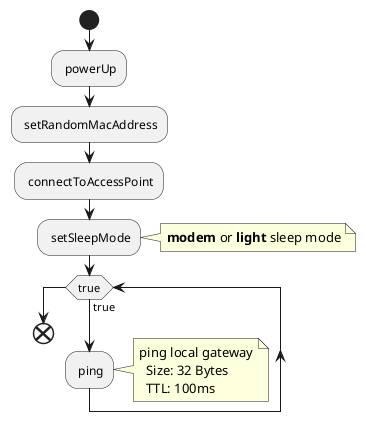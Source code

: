 @startuml
start

: powerUp;
: setRandomMacAddress;
: connectToAccessPoint;
: setSleepMode;
note right
**modem** or **light** sleep mode
end note

while (true) is (true)
    : ping;
    note right
        ping local gateway
          Size: 32 Bytes
          TTL: 100ms
    end note
endwhile

end
@enduml